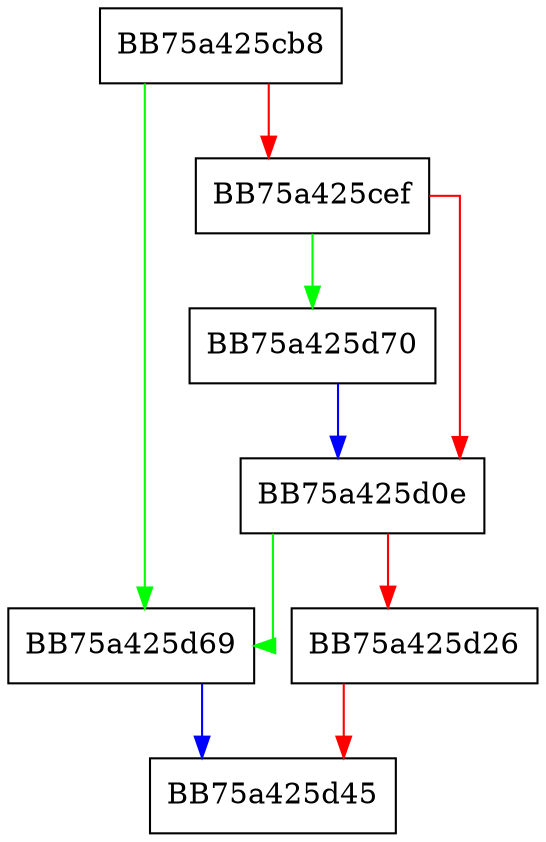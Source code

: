 digraph merge {
  node [shape="box"];
  graph [splines=ortho];
  BB75a425cb8 -> BB75a425d69 [color="green"];
  BB75a425cb8 -> BB75a425cef [color="red"];
  BB75a425cef -> BB75a425d70 [color="green"];
  BB75a425cef -> BB75a425d0e [color="red"];
  BB75a425d0e -> BB75a425d69 [color="green"];
  BB75a425d0e -> BB75a425d26 [color="red"];
  BB75a425d26 -> BB75a425d45 [color="red"];
  BB75a425d69 -> BB75a425d45 [color="blue"];
  BB75a425d70 -> BB75a425d0e [color="blue"];
}
